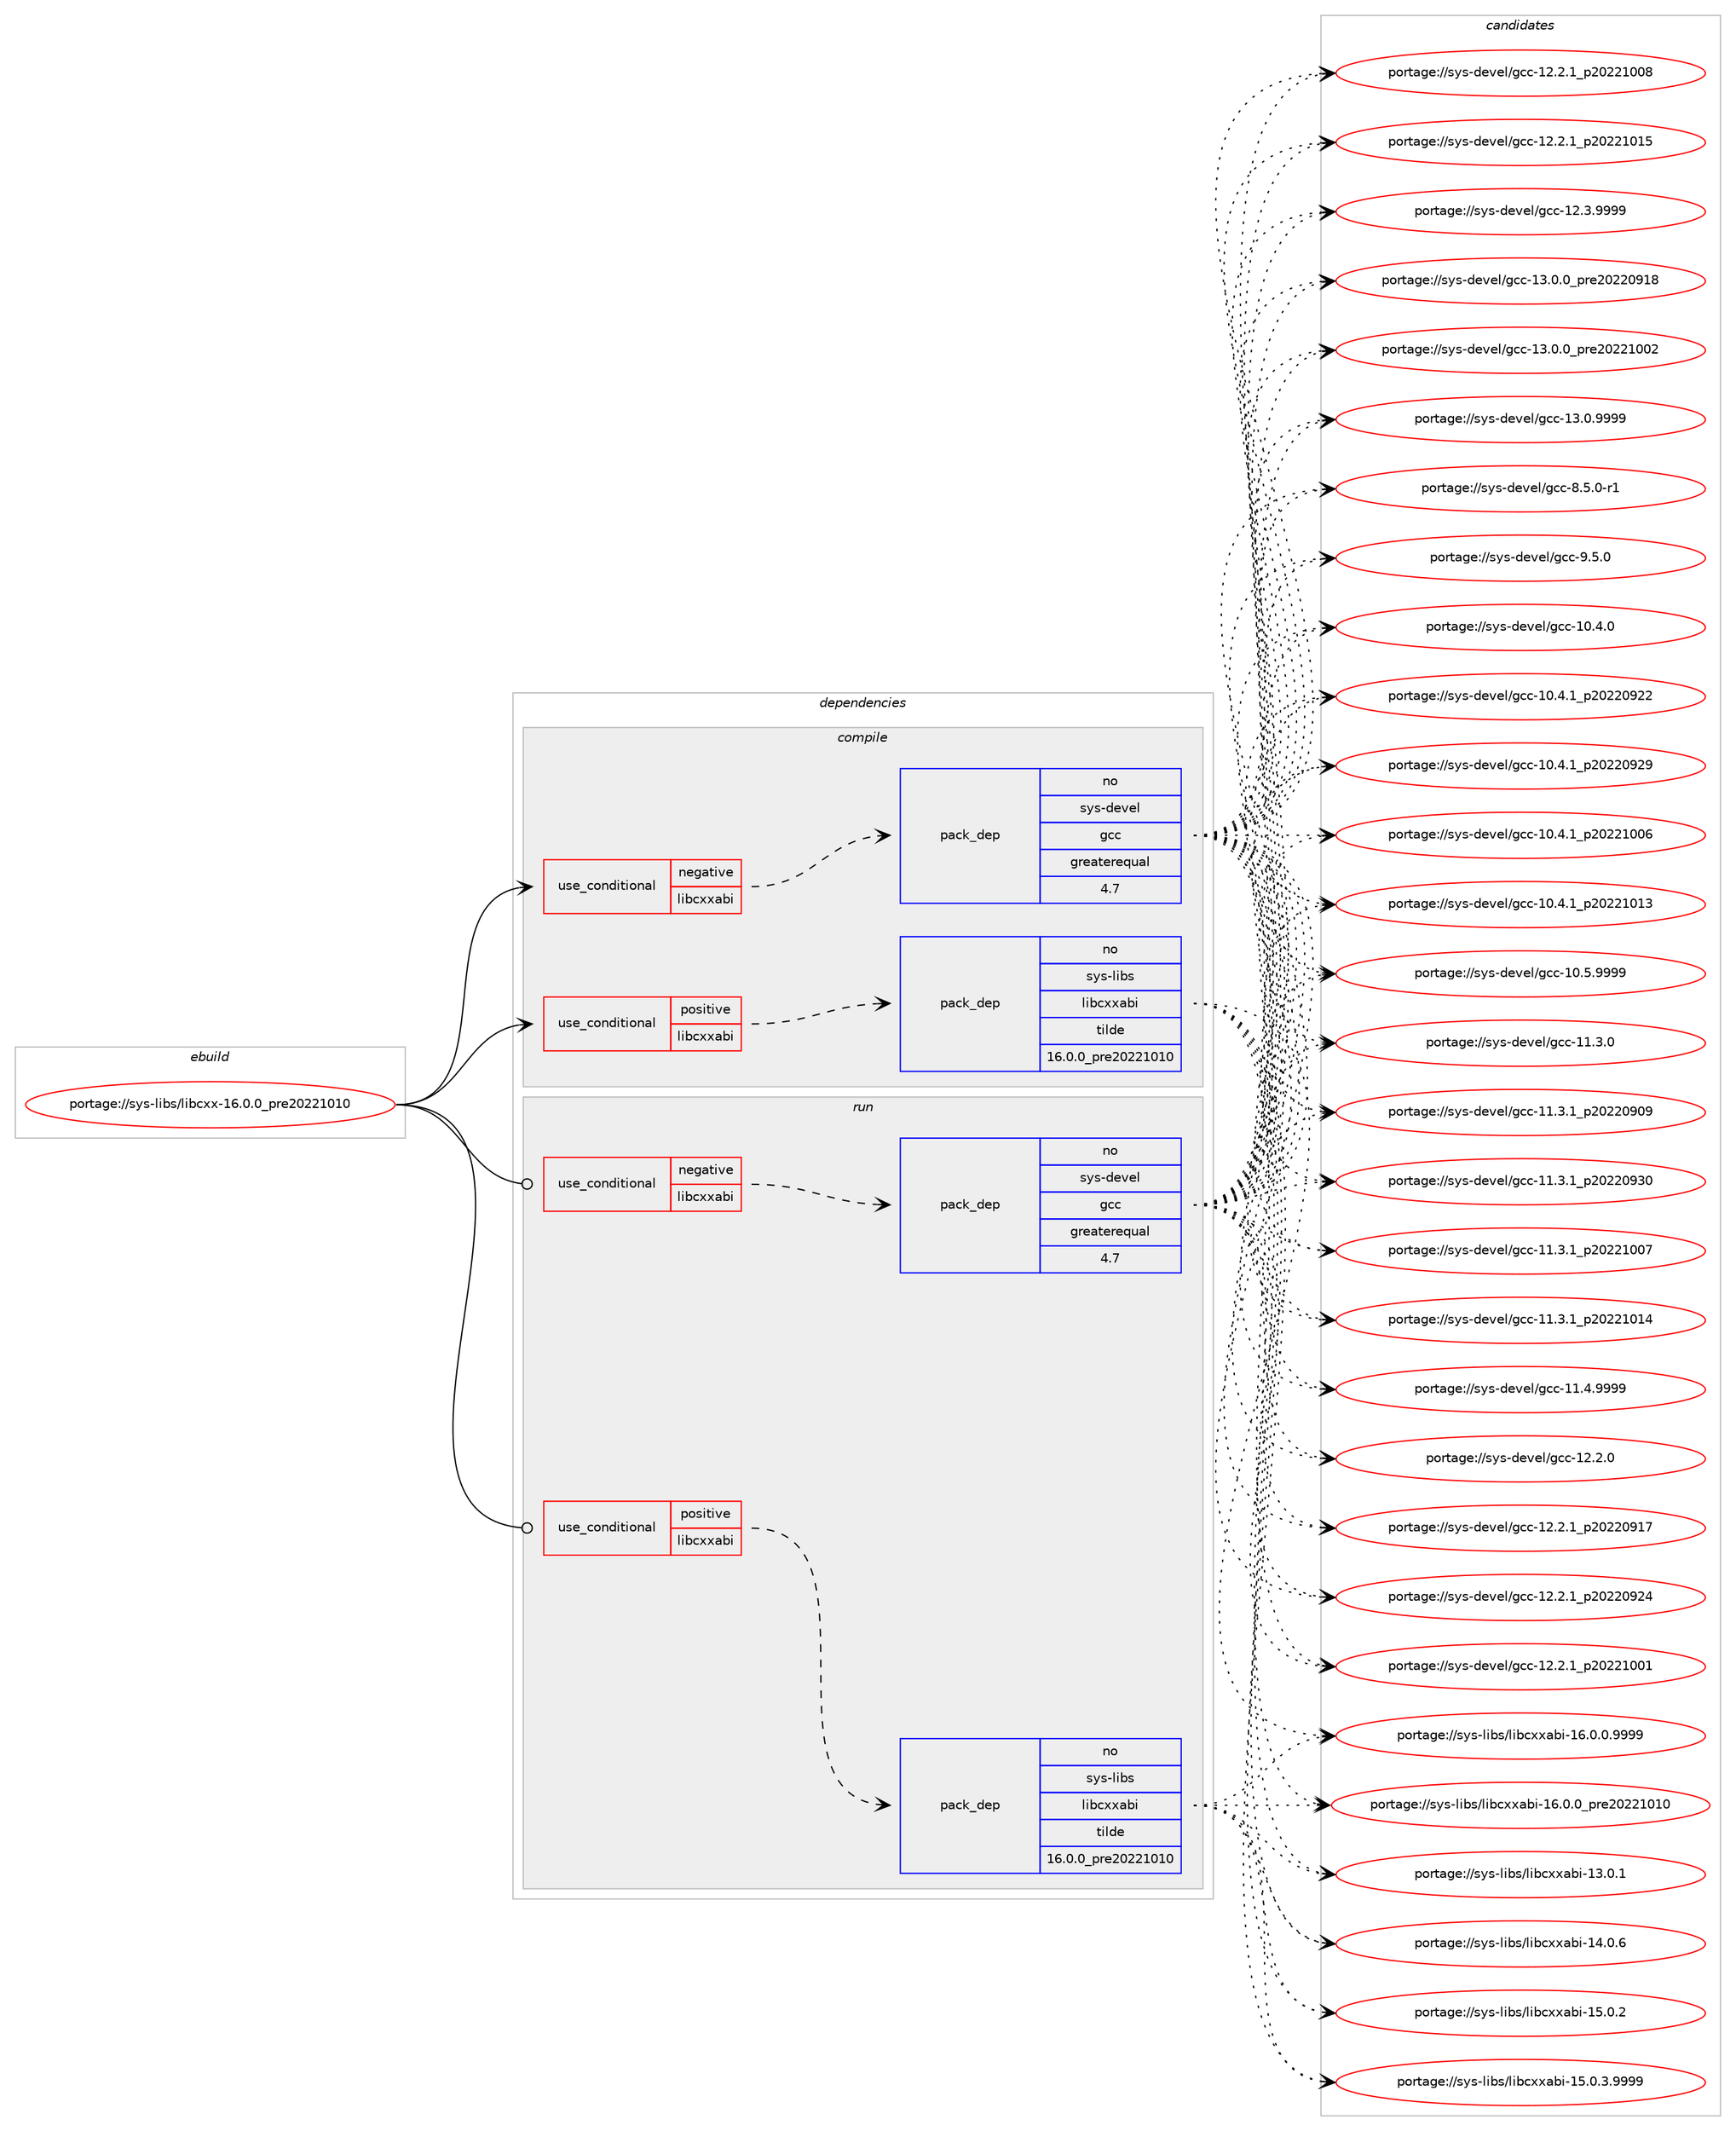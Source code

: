 digraph prolog {

# *************
# Graph options
# *************

newrank=true;
concentrate=true;
compound=true;
graph [rankdir=LR,fontname=Helvetica,fontsize=10,ranksep=1.5];#, ranksep=2.5, nodesep=0.2];
edge  [arrowhead=vee];
node  [fontname=Helvetica,fontsize=10];

# **********
# The ebuild
# **********

subgraph cluster_leftcol {
color=gray;
rank=same;
label=<<i>ebuild</i>>;
id [label="portage://sys-libs/libcxx-16.0.0_pre20221010", color=red, width=4, href="../sys-libs/libcxx-16.0.0_pre20221010.svg"];
}

# ****************
# The dependencies
# ****************

subgraph cluster_midcol {
color=gray;
label=<<i>dependencies</i>>;
subgraph cluster_compile {
fillcolor="#eeeeee";
style=filled;
label=<<i>compile</i>>;
subgraph cond232 {
dependency393 [label=<<TABLE BORDER="0" CELLBORDER="1" CELLSPACING="0" CELLPADDING="4"><TR><TD ROWSPAN="3" CELLPADDING="10">use_conditional</TD></TR><TR><TD>negative</TD></TR><TR><TD>libcxxabi</TD></TR></TABLE>>, shape=none, color=red];
subgraph pack160 {
dependency394 [label=<<TABLE BORDER="0" CELLBORDER="1" CELLSPACING="0" CELLPADDING="4" WIDTH="220"><TR><TD ROWSPAN="6" CELLPADDING="30">pack_dep</TD></TR><TR><TD WIDTH="110">no</TD></TR><TR><TD>sys-devel</TD></TR><TR><TD>gcc</TD></TR><TR><TD>greaterequal</TD></TR><TR><TD>4.7</TD></TR></TABLE>>, shape=none, color=blue];
}
dependency393:e -> dependency394:w [weight=20,style="dashed",arrowhead="vee"];
}
id:e -> dependency393:w [weight=20,style="solid",arrowhead="vee"];
subgraph cond233 {
dependency395 [label=<<TABLE BORDER="0" CELLBORDER="1" CELLSPACING="0" CELLPADDING="4"><TR><TD ROWSPAN="3" CELLPADDING="10">use_conditional</TD></TR><TR><TD>positive</TD></TR><TR><TD>libcxxabi</TD></TR></TABLE>>, shape=none, color=red];
subgraph pack161 {
dependency396 [label=<<TABLE BORDER="0" CELLBORDER="1" CELLSPACING="0" CELLPADDING="4" WIDTH="220"><TR><TD ROWSPAN="6" CELLPADDING="30">pack_dep</TD></TR><TR><TD WIDTH="110">no</TD></TR><TR><TD>sys-libs</TD></TR><TR><TD>libcxxabi</TD></TR><TR><TD>tilde</TD></TR><TR><TD>16.0.0_pre20221010</TD></TR></TABLE>>, shape=none, color=blue];
}
dependency395:e -> dependency396:w [weight=20,style="dashed",arrowhead="vee"];
}
id:e -> dependency395:w [weight=20,style="solid",arrowhead="vee"];
# *** BEGIN UNKNOWN DEPENDENCY TYPE (TODO) ***
# id -> package_dependency(portage://sys-libs/libcxx-16.0.0_pre20221010,install,no,sys-devel,llvm,none,[,,],[slot(16)],[])
# *** END UNKNOWN DEPENDENCY TYPE (TODO) ***

# *** BEGIN UNKNOWN DEPENDENCY TYPE (TODO) ***
# id -> package_dependency(portage://sys-libs/libcxx-16.0.0_pre20221010,install,strong,sys-devel,llvm,none,[,,],[slot(0)],[])
# *** END UNKNOWN DEPENDENCY TYPE (TODO) ***

}
subgraph cluster_compileandrun {
fillcolor="#eeeeee";
style=filled;
label=<<i>compile and run</i>>;
}
subgraph cluster_run {
fillcolor="#eeeeee";
style=filled;
label=<<i>run</i>>;
subgraph cond234 {
dependency397 [label=<<TABLE BORDER="0" CELLBORDER="1" CELLSPACING="0" CELLPADDING="4"><TR><TD ROWSPAN="3" CELLPADDING="10">use_conditional</TD></TR><TR><TD>negative</TD></TR><TR><TD>libcxxabi</TD></TR></TABLE>>, shape=none, color=red];
subgraph pack162 {
dependency398 [label=<<TABLE BORDER="0" CELLBORDER="1" CELLSPACING="0" CELLPADDING="4" WIDTH="220"><TR><TD ROWSPAN="6" CELLPADDING="30">pack_dep</TD></TR><TR><TD WIDTH="110">no</TD></TR><TR><TD>sys-devel</TD></TR><TR><TD>gcc</TD></TR><TR><TD>greaterequal</TD></TR><TR><TD>4.7</TD></TR></TABLE>>, shape=none, color=blue];
}
dependency397:e -> dependency398:w [weight=20,style="dashed",arrowhead="vee"];
}
id:e -> dependency397:w [weight=20,style="solid",arrowhead="odot"];
subgraph cond235 {
dependency399 [label=<<TABLE BORDER="0" CELLBORDER="1" CELLSPACING="0" CELLPADDING="4"><TR><TD ROWSPAN="3" CELLPADDING="10">use_conditional</TD></TR><TR><TD>positive</TD></TR><TR><TD>libcxxabi</TD></TR></TABLE>>, shape=none, color=red];
subgraph pack163 {
dependency400 [label=<<TABLE BORDER="0" CELLBORDER="1" CELLSPACING="0" CELLPADDING="4" WIDTH="220"><TR><TD ROWSPAN="6" CELLPADDING="30">pack_dep</TD></TR><TR><TD WIDTH="110">no</TD></TR><TR><TD>sys-libs</TD></TR><TR><TD>libcxxabi</TD></TR><TR><TD>tilde</TD></TR><TR><TD>16.0.0_pre20221010</TD></TR></TABLE>>, shape=none, color=blue];
}
dependency399:e -> dependency400:w [weight=20,style="dashed",arrowhead="vee"];
}
id:e -> dependency399:w [weight=20,style="solid",arrowhead="odot"];
}
}

# **************
# The candidates
# **************

subgraph cluster_choices {
rank=same;
color=gray;
label=<<i>candidates</i>>;

subgraph choice160 {
color=black;
nodesep=1;
choice1151211154510010111810110847103999945494846524648 [label="portage://sys-devel/gcc-10.4.0", color=red, width=4,href="../sys-devel/gcc-10.4.0.svg"];
choice1151211154510010111810110847103999945494846524649951125048505048575050 [label="portage://sys-devel/gcc-10.4.1_p20220922", color=red, width=4,href="../sys-devel/gcc-10.4.1_p20220922.svg"];
choice1151211154510010111810110847103999945494846524649951125048505048575057 [label="portage://sys-devel/gcc-10.4.1_p20220929", color=red, width=4,href="../sys-devel/gcc-10.4.1_p20220929.svg"];
choice1151211154510010111810110847103999945494846524649951125048505049484854 [label="portage://sys-devel/gcc-10.4.1_p20221006", color=red, width=4,href="../sys-devel/gcc-10.4.1_p20221006.svg"];
choice1151211154510010111810110847103999945494846524649951125048505049484951 [label="portage://sys-devel/gcc-10.4.1_p20221013", color=red, width=4,href="../sys-devel/gcc-10.4.1_p20221013.svg"];
choice1151211154510010111810110847103999945494846534657575757 [label="portage://sys-devel/gcc-10.5.9999", color=red, width=4,href="../sys-devel/gcc-10.5.9999.svg"];
choice1151211154510010111810110847103999945494946514648 [label="portage://sys-devel/gcc-11.3.0", color=red, width=4,href="../sys-devel/gcc-11.3.0.svg"];
choice1151211154510010111810110847103999945494946514649951125048505048574857 [label="portage://sys-devel/gcc-11.3.1_p20220909", color=red, width=4,href="../sys-devel/gcc-11.3.1_p20220909.svg"];
choice1151211154510010111810110847103999945494946514649951125048505048575148 [label="portage://sys-devel/gcc-11.3.1_p20220930", color=red, width=4,href="../sys-devel/gcc-11.3.1_p20220930.svg"];
choice1151211154510010111810110847103999945494946514649951125048505049484855 [label="portage://sys-devel/gcc-11.3.1_p20221007", color=red, width=4,href="../sys-devel/gcc-11.3.1_p20221007.svg"];
choice1151211154510010111810110847103999945494946514649951125048505049484952 [label="portage://sys-devel/gcc-11.3.1_p20221014", color=red, width=4,href="../sys-devel/gcc-11.3.1_p20221014.svg"];
choice1151211154510010111810110847103999945494946524657575757 [label="portage://sys-devel/gcc-11.4.9999", color=red, width=4,href="../sys-devel/gcc-11.4.9999.svg"];
choice1151211154510010111810110847103999945495046504648 [label="portage://sys-devel/gcc-12.2.0", color=red, width=4,href="../sys-devel/gcc-12.2.0.svg"];
choice1151211154510010111810110847103999945495046504649951125048505048574955 [label="portage://sys-devel/gcc-12.2.1_p20220917", color=red, width=4,href="../sys-devel/gcc-12.2.1_p20220917.svg"];
choice1151211154510010111810110847103999945495046504649951125048505048575052 [label="portage://sys-devel/gcc-12.2.1_p20220924", color=red, width=4,href="../sys-devel/gcc-12.2.1_p20220924.svg"];
choice1151211154510010111810110847103999945495046504649951125048505049484849 [label="portage://sys-devel/gcc-12.2.1_p20221001", color=red, width=4,href="../sys-devel/gcc-12.2.1_p20221001.svg"];
choice1151211154510010111810110847103999945495046504649951125048505049484856 [label="portage://sys-devel/gcc-12.2.1_p20221008", color=red, width=4,href="../sys-devel/gcc-12.2.1_p20221008.svg"];
choice1151211154510010111810110847103999945495046504649951125048505049484953 [label="portage://sys-devel/gcc-12.2.1_p20221015", color=red, width=4,href="../sys-devel/gcc-12.2.1_p20221015.svg"];
choice1151211154510010111810110847103999945495046514657575757 [label="portage://sys-devel/gcc-12.3.9999", color=red, width=4,href="../sys-devel/gcc-12.3.9999.svg"];
choice1151211154510010111810110847103999945495146484648951121141015048505048574956 [label="portage://sys-devel/gcc-13.0.0_pre20220918", color=red, width=4,href="../sys-devel/gcc-13.0.0_pre20220918.svg"];
choice1151211154510010111810110847103999945495146484648951121141015048505049484850 [label="portage://sys-devel/gcc-13.0.0_pre20221002", color=red, width=4,href="../sys-devel/gcc-13.0.0_pre20221002.svg"];
choice1151211154510010111810110847103999945495146484657575757 [label="portage://sys-devel/gcc-13.0.9999", color=red, width=4,href="../sys-devel/gcc-13.0.9999.svg"];
choice115121115451001011181011084710399994556465346484511449 [label="portage://sys-devel/gcc-8.5.0-r1", color=red, width=4,href="../sys-devel/gcc-8.5.0-r1.svg"];
choice11512111545100101118101108471039999455746534648 [label="portage://sys-devel/gcc-9.5.0", color=red, width=4,href="../sys-devel/gcc-9.5.0.svg"];
dependency394:e -> choice1151211154510010111810110847103999945494846524648:w [style=dotted,weight="100"];
dependency394:e -> choice1151211154510010111810110847103999945494846524649951125048505048575050:w [style=dotted,weight="100"];
dependency394:e -> choice1151211154510010111810110847103999945494846524649951125048505048575057:w [style=dotted,weight="100"];
dependency394:e -> choice1151211154510010111810110847103999945494846524649951125048505049484854:w [style=dotted,weight="100"];
dependency394:e -> choice1151211154510010111810110847103999945494846524649951125048505049484951:w [style=dotted,weight="100"];
dependency394:e -> choice1151211154510010111810110847103999945494846534657575757:w [style=dotted,weight="100"];
dependency394:e -> choice1151211154510010111810110847103999945494946514648:w [style=dotted,weight="100"];
dependency394:e -> choice1151211154510010111810110847103999945494946514649951125048505048574857:w [style=dotted,weight="100"];
dependency394:e -> choice1151211154510010111810110847103999945494946514649951125048505048575148:w [style=dotted,weight="100"];
dependency394:e -> choice1151211154510010111810110847103999945494946514649951125048505049484855:w [style=dotted,weight="100"];
dependency394:e -> choice1151211154510010111810110847103999945494946514649951125048505049484952:w [style=dotted,weight="100"];
dependency394:e -> choice1151211154510010111810110847103999945494946524657575757:w [style=dotted,weight="100"];
dependency394:e -> choice1151211154510010111810110847103999945495046504648:w [style=dotted,weight="100"];
dependency394:e -> choice1151211154510010111810110847103999945495046504649951125048505048574955:w [style=dotted,weight="100"];
dependency394:e -> choice1151211154510010111810110847103999945495046504649951125048505048575052:w [style=dotted,weight="100"];
dependency394:e -> choice1151211154510010111810110847103999945495046504649951125048505049484849:w [style=dotted,weight="100"];
dependency394:e -> choice1151211154510010111810110847103999945495046504649951125048505049484856:w [style=dotted,weight="100"];
dependency394:e -> choice1151211154510010111810110847103999945495046504649951125048505049484953:w [style=dotted,weight="100"];
dependency394:e -> choice1151211154510010111810110847103999945495046514657575757:w [style=dotted,weight="100"];
dependency394:e -> choice1151211154510010111810110847103999945495146484648951121141015048505048574956:w [style=dotted,weight="100"];
dependency394:e -> choice1151211154510010111810110847103999945495146484648951121141015048505049484850:w [style=dotted,weight="100"];
dependency394:e -> choice1151211154510010111810110847103999945495146484657575757:w [style=dotted,weight="100"];
dependency394:e -> choice115121115451001011181011084710399994556465346484511449:w [style=dotted,weight="100"];
dependency394:e -> choice11512111545100101118101108471039999455746534648:w [style=dotted,weight="100"];
}
subgraph choice161 {
color=black;
nodesep=1;
choice1151211154510810598115471081059899120120979810545495146484649 [label="portage://sys-libs/libcxxabi-13.0.1", color=red, width=4,href="../sys-libs/libcxxabi-13.0.1.svg"];
choice1151211154510810598115471081059899120120979810545495246484654 [label="portage://sys-libs/libcxxabi-14.0.6", color=red, width=4,href="../sys-libs/libcxxabi-14.0.6.svg"];
choice1151211154510810598115471081059899120120979810545495346484650 [label="portage://sys-libs/libcxxabi-15.0.2", color=red, width=4,href="../sys-libs/libcxxabi-15.0.2.svg"];
choice11512111545108105981154710810598991201209798105454953464846514657575757 [label="portage://sys-libs/libcxxabi-15.0.3.9999", color=red, width=4,href="../sys-libs/libcxxabi-15.0.3.9999.svg"];
choice11512111545108105981154710810598991201209798105454954464846484657575757 [label="portage://sys-libs/libcxxabi-16.0.0.9999", color=red, width=4,href="../sys-libs/libcxxabi-16.0.0.9999.svg"];
choice1151211154510810598115471081059899120120979810545495446484648951121141015048505049484948 [label="portage://sys-libs/libcxxabi-16.0.0_pre20221010", color=red, width=4,href="../sys-libs/libcxxabi-16.0.0_pre20221010.svg"];
dependency396:e -> choice1151211154510810598115471081059899120120979810545495146484649:w [style=dotted,weight="100"];
dependency396:e -> choice1151211154510810598115471081059899120120979810545495246484654:w [style=dotted,weight="100"];
dependency396:e -> choice1151211154510810598115471081059899120120979810545495346484650:w [style=dotted,weight="100"];
dependency396:e -> choice11512111545108105981154710810598991201209798105454953464846514657575757:w [style=dotted,weight="100"];
dependency396:e -> choice11512111545108105981154710810598991201209798105454954464846484657575757:w [style=dotted,weight="100"];
dependency396:e -> choice1151211154510810598115471081059899120120979810545495446484648951121141015048505049484948:w [style=dotted,weight="100"];
}
subgraph choice162 {
color=black;
nodesep=1;
choice1151211154510010111810110847103999945494846524648 [label="portage://sys-devel/gcc-10.4.0", color=red, width=4,href="../sys-devel/gcc-10.4.0.svg"];
choice1151211154510010111810110847103999945494846524649951125048505048575050 [label="portage://sys-devel/gcc-10.4.1_p20220922", color=red, width=4,href="../sys-devel/gcc-10.4.1_p20220922.svg"];
choice1151211154510010111810110847103999945494846524649951125048505048575057 [label="portage://sys-devel/gcc-10.4.1_p20220929", color=red, width=4,href="../sys-devel/gcc-10.4.1_p20220929.svg"];
choice1151211154510010111810110847103999945494846524649951125048505049484854 [label="portage://sys-devel/gcc-10.4.1_p20221006", color=red, width=4,href="../sys-devel/gcc-10.4.1_p20221006.svg"];
choice1151211154510010111810110847103999945494846524649951125048505049484951 [label="portage://sys-devel/gcc-10.4.1_p20221013", color=red, width=4,href="../sys-devel/gcc-10.4.1_p20221013.svg"];
choice1151211154510010111810110847103999945494846534657575757 [label="portage://sys-devel/gcc-10.5.9999", color=red, width=4,href="../sys-devel/gcc-10.5.9999.svg"];
choice1151211154510010111810110847103999945494946514648 [label="portage://sys-devel/gcc-11.3.0", color=red, width=4,href="../sys-devel/gcc-11.3.0.svg"];
choice1151211154510010111810110847103999945494946514649951125048505048574857 [label="portage://sys-devel/gcc-11.3.1_p20220909", color=red, width=4,href="../sys-devel/gcc-11.3.1_p20220909.svg"];
choice1151211154510010111810110847103999945494946514649951125048505048575148 [label="portage://sys-devel/gcc-11.3.1_p20220930", color=red, width=4,href="../sys-devel/gcc-11.3.1_p20220930.svg"];
choice1151211154510010111810110847103999945494946514649951125048505049484855 [label="portage://sys-devel/gcc-11.3.1_p20221007", color=red, width=4,href="../sys-devel/gcc-11.3.1_p20221007.svg"];
choice1151211154510010111810110847103999945494946514649951125048505049484952 [label="portage://sys-devel/gcc-11.3.1_p20221014", color=red, width=4,href="../sys-devel/gcc-11.3.1_p20221014.svg"];
choice1151211154510010111810110847103999945494946524657575757 [label="portage://sys-devel/gcc-11.4.9999", color=red, width=4,href="../sys-devel/gcc-11.4.9999.svg"];
choice1151211154510010111810110847103999945495046504648 [label="portage://sys-devel/gcc-12.2.0", color=red, width=4,href="../sys-devel/gcc-12.2.0.svg"];
choice1151211154510010111810110847103999945495046504649951125048505048574955 [label="portage://sys-devel/gcc-12.2.1_p20220917", color=red, width=4,href="../sys-devel/gcc-12.2.1_p20220917.svg"];
choice1151211154510010111810110847103999945495046504649951125048505048575052 [label="portage://sys-devel/gcc-12.2.1_p20220924", color=red, width=4,href="../sys-devel/gcc-12.2.1_p20220924.svg"];
choice1151211154510010111810110847103999945495046504649951125048505049484849 [label="portage://sys-devel/gcc-12.2.1_p20221001", color=red, width=4,href="../sys-devel/gcc-12.2.1_p20221001.svg"];
choice1151211154510010111810110847103999945495046504649951125048505049484856 [label="portage://sys-devel/gcc-12.2.1_p20221008", color=red, width=4,href="../sys-devel/gcc-12.2.1_p20221008.svg"];
choice1151211154510010111810110847103999945495046504649951125048505049484953 [label="portage://sys-devel/gcc-12.2.1_p20221015", color=red, width=4,href="../sys-devel/gcc-12.2.1_p20221015.svg"];
choice1151211154510010111810110847103999945495046514657575757 [label="portage://sys-devel/gcc-12.3.9999", color=red, width=4,href="../sys-devel/gcc-12.3.9999.svg"];
choice1151211154510010111810110847103999945495146484648951121141015048505048574956 [label="portage://sys-devel/gcc-13.0.0_pre20220918", color=red, width=4,href="../sys-devel/gcc-13.0.0_pre20220918.svg"];
choice1151211154510010111810110847103999945495146484648951121141015048505049484850 [label="portage://sys-devel/gcc-13.0.0_pre20221002", color=red, width=4,href="../sys-devel/gcc-13.0.0_pre20221002.svg"];
choice1151211154510010111810110847103999945495146484657575757 [label="portage://sys-devel/gcc-13.0.9999", color=red, width=4,href="../sys-devel/gcc-13.0.9999.svg"];
choice115121115451001011181011084710399994556465346484511449 [label="portage://sys-devel/gcc-8.5.0-r1", color=red, width=4,href="../sys-devel/gcc-8.5.0-r1.svg"];
choice11512111545100101118101108471039999455746534648 [label="portage://sys-devel/gcc-9.5.0", color=red, width=4,href="../sys-devel/gcc-9.5.0.svg"];
dependency398:e -> choice1151211154510010111810110847103999945494846524648:w [style=dotted,weight="100"];
dependency398:e -> choice1151211154510010111810110847103999945494846524649951125048505048575050:w [style=dotted,weight="100"];
dependency398:e -> choice1151211154510010111810110847103999945494846524649951125048505048575057:w [style=dotted,weight="100"];
dependency398:e -> choice1151211154510010111810110847103999945494846524649951125048505049484854:w [style=dotted,weight="100"];
dependency398:e -> choice1151211154510010111810110847103999945494846524649951125048505049484951:w [style=dotted,weight="100"];
dependency398:e -> choice1151211154510010111810110847103999945494846534657575757:w [style=dotted,weight="100"];
dependency398:e -> choice1151211154510010111810110847103999945494946514648:w [style=dotted,weight="100"];
dependency398:e -> choice1151211154510010111810110847103999945494946514649951125048505048574857:w [style=dotted,weight="100"];
dependency398:e -> choice1151211154510010111810110847103999945494946514649951125048505048575148:w [style=dotted,weight="100"];
dependency398:e -> choice1151211154510010111810110847103999945494946514649951125048505049484855:w [style=dotted,weight="100"];
dependency398:e -> choice1151211154510010111810110847103999945494946514649951125048505049484952:w [style=dotted,weight="100"];
dependency398:e -> choice1151211154510010111810110847103999945494946524657575757:w [style=dotted,weight="100"];
dependency398:e -> choice1151211154510010111810110847103999945495046504648:w [style=dotted,weight="100"];
dependency398:e -> choice1151211154510010111810110847103999945495046504649951125048505048574955:w [style=dotted,weight="100"];
dependency398:e -> choice1151211154510010111810110847103999945495046504649951125048505048575052:w [style=dotted,weight="100"];
dependency398:e -> choice1151211154510010111810110847103999945495046504649951125048505049484849:w [style=dotted,weight="100"];
dependency398:e -> choice1151211154510010111810110847103999945495046504649951125048505049484856:w [style=dotted,weight="100"];
dependency398:e -> choice1151211154510010111810110847103999945495046504649951125048505049484953:w [style=dotted,weight="100"];
dependency398:e -> choice1151211154510010111810110847103999945495046514657575757:w [style=dotted,weight="100"];
dependency398:e -> choice1151211154510010111810110847103999945495146484648951121141015048505048574956:w [style=dotted,weight="100"];
dependency398:e -> choice1151211154510010111810110847103999945495146484648951121141015048505049484850:w [style=dotted,weight="100"];
dependency398:e -> choice1151211154510010111810110847103999945495146484657575757:w [style=dotted,weight="100"];
dependency398:e -> choice115121115451001011181011084710399994556465346484511449:w [style=dotted,weight="100"];
dependency398:e -> choice11512111545100101118101108471039999455746534648:w [style=dotted,weight="100"];
}
subgraph choice163 {
color=black;
nodesep=1;
choice1151211154510810598115471081059899120120979810545495146484649 [label="portage://sys-libs/libcxxabi-13.0.1", color=red, width=4,href="../sys-libs/libcxxabi-13.0.1.svg"];
choice1151211154510810598115471081059899120120979810545495246484654 [label="portage://sys-libs/libcxxabi-14.0.6", color=red, width=4,href="../sys-libs/libcxxabi-14.0.6.svg"];
choice1151211154510810598115471081059899120120979810545495346484650 [label="portage://sys-libs/libcxxabi-15.0.2", color=red, width=4,href="../sys-libs/libcxxabi-15.0.2.svg"];
choice11512111545108105981154710810598991201209798105454953464846514657575757 [label="portage://sys-libs/libcxxabi-15.0.3.9999", color=red, width=4,href="../sys-libs/libcxxabi-15.0.3.9999.svg"];
choice11512111545108105981154710810598991201209798105454954464846484657575757 [label="portage://sys-libs/libcxxabi-16.0.0.9999", color=red, width=4,href="../sys-libs/libcxxabi-16.0.0.9999.svg"];
choice1151211154510810598115471081059899120120979810545495446484648951121141015048505049484948 [label="portage://sys-libs/libcxxabi-16.0.0_pre20221010", color=red, width=4,href="../sys-libs/libcxxabi-16.0.0_pre20221010.svg"];
dependency400:e -> choice1151211154510810598115471081059899120120979810545495146484649:w [style=dotted,weight="100"];
dependency400:e -> choice1151211154510810598115471081059899120120979810545495246484654:w [style=dotted,weight="100"];
dependency400:e -> choice1151211154510810598115471081059899120120979810545495346484650:w [style=dotted,weight="100"];
dependency400:e -> choice11512111545108105981154710810598991201209798105454953464846514657575757:w [style=dotted,weight="100"];
dependency400:e -> choice11512111545108105981154710810598991201209798105454954464846484657575757:w [style=dotted,weight="100"];
dependency400:e -> choice1151211154510810598115471081059899120120979810545495446484648951121141015048505049484948:w [style=dotted,weight="100"];
}
}

}
